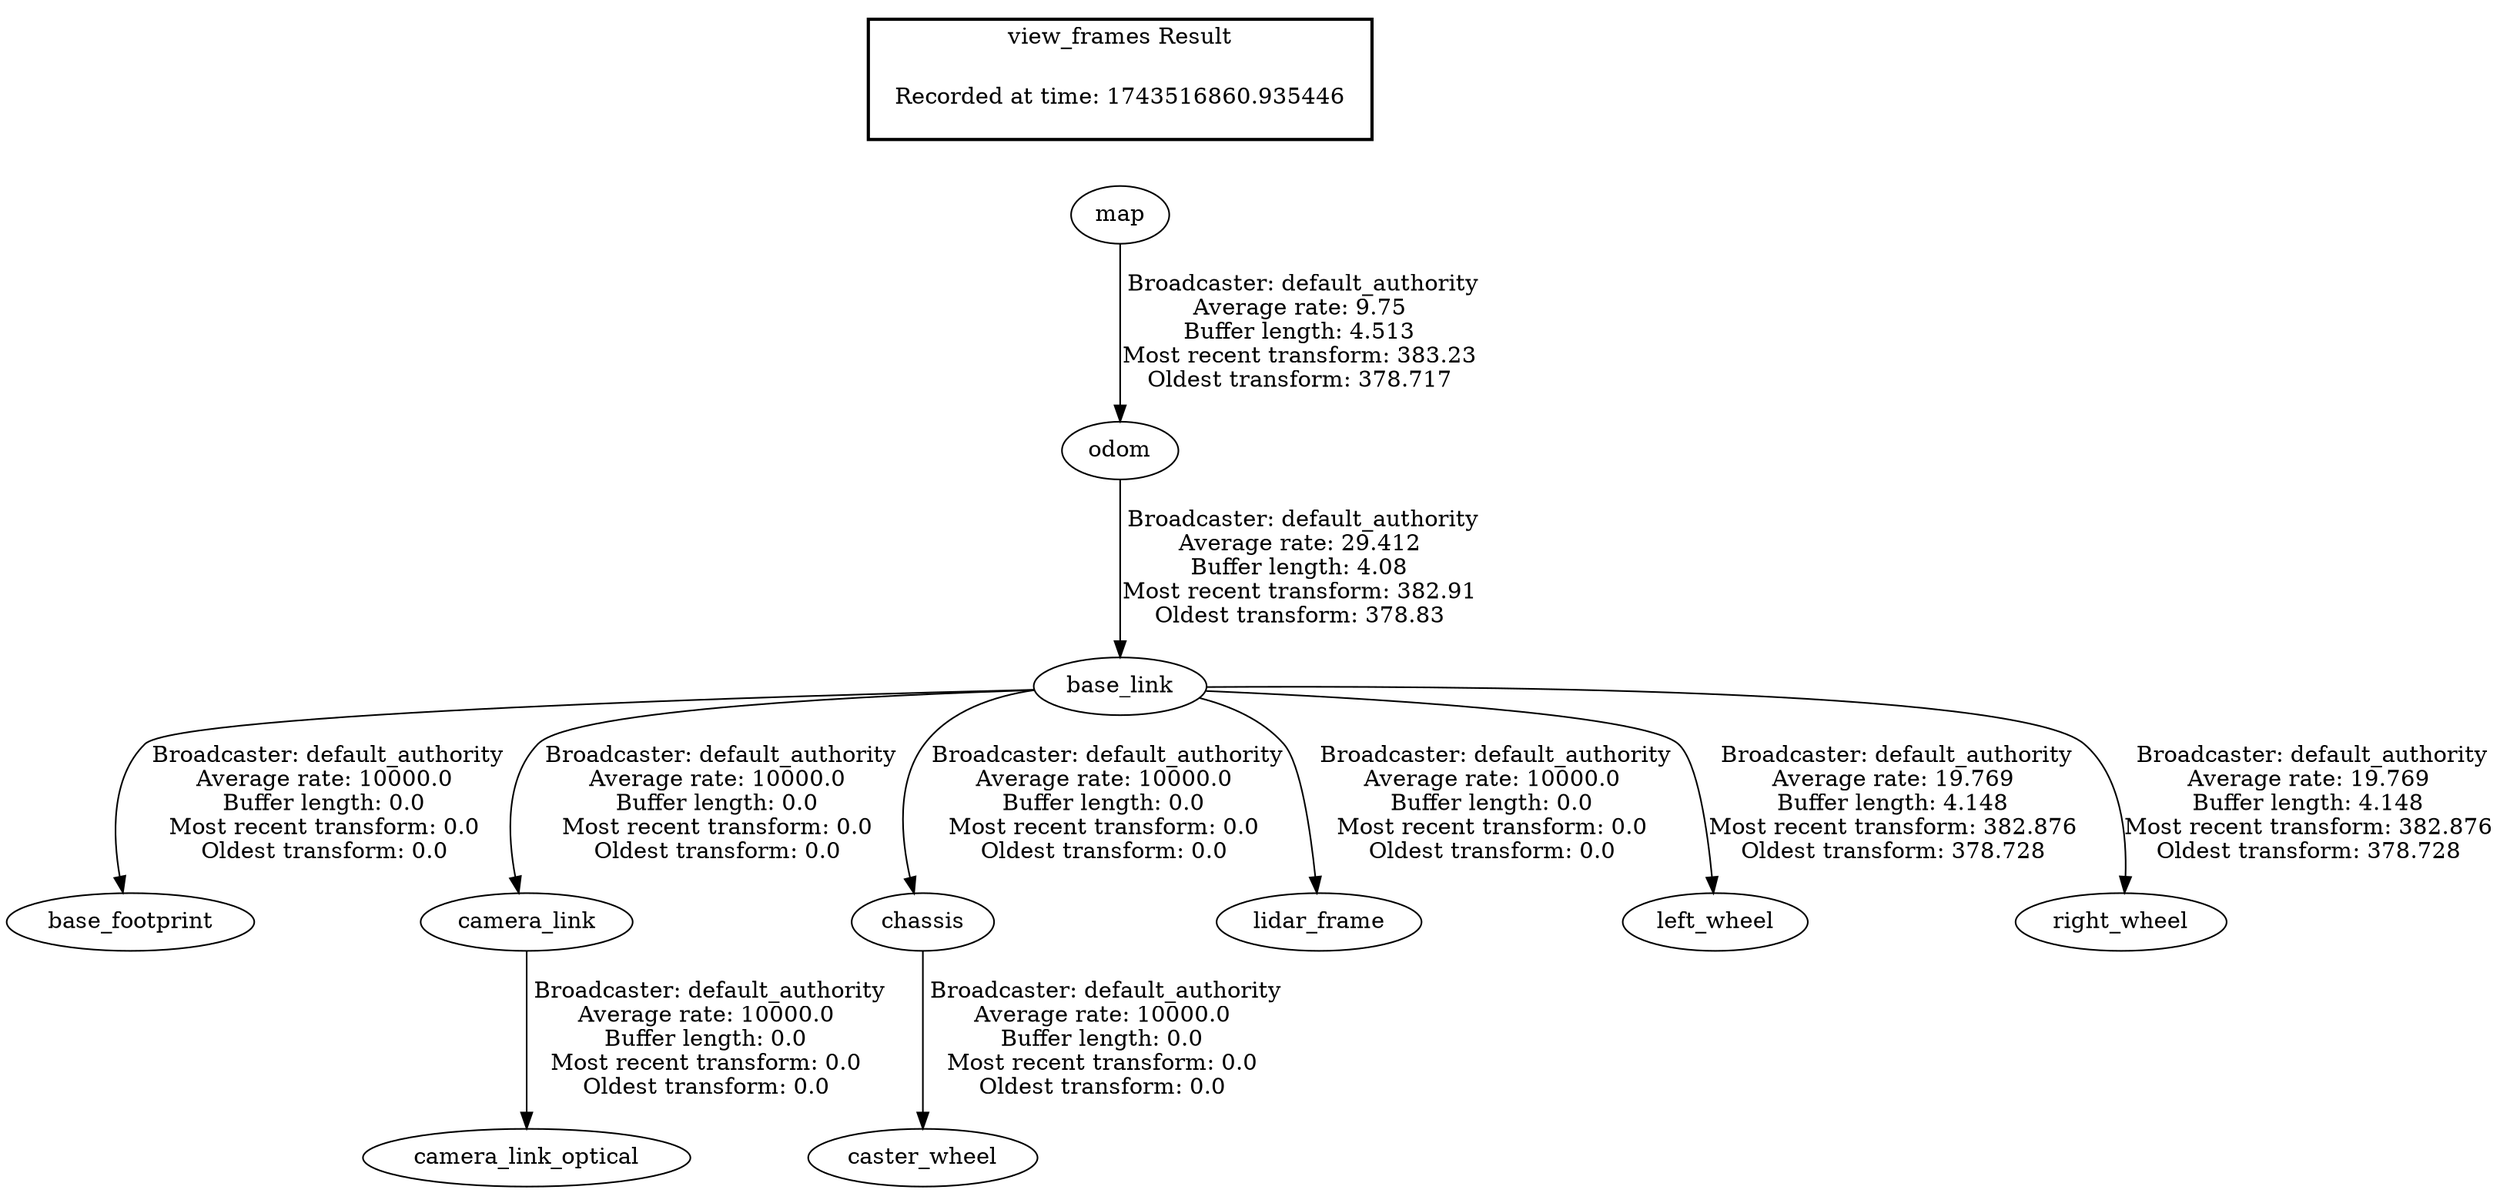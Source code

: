 digraph G {
"map" -> "odom"[label=" Broadcaster: default_authority\nAverage rate: 9.75\nBuffer length: 4.513\nMost recent transform: 383.23\nOldest transform: 378.717\n"];
"base_link" -> "base_footprint"[label=" Broadcaster: default_authority\nAverage rate: 10000.0\nBuffer length: 0.0\nMost recent transform: 0.0\nOldest transform: 0.0\n"];
"odom" -> "base_link"[label=" Broadcaster: default_authority\nAverage rate: 29.412\nBuffer length: 4.08\nMost recent transform: 382.91\nOldest transform: 378.83\n"];
"base_link" -> "camera_link"[label=" Broadcaster: default_authority\nAverage rate: 10000.0\nBuffer length: 0.0\nMost recent transform: 0.0\nOldest transform: 0.0\n"];
"camera_link" -> "camera_link_optical"[label=" Broadcaster: default_authority\nAverage rate: 10000.0\nBuffer length: 0.0\nMost recent transform: 0.0\nOldest transform: 0.0\n"];
"chassis" -> "caster_wheel"[label=" Broadcaster: default_authority\nAverage rate: 10000.0\nBuffer length: 0.0\nMost recent transform: 0.0\nOldest transform: 0.0\n"];
"base_link" -> "chassis"[label=" Broadcaster: default_authority\nAverage rate: 10000.0\nBuffer length: 0.0\nMost recent transform: 0.0\nOldest transform: 0.0\n"];
"base_link" -> "lidar_frame"[label=" Broadcaster: default_authority\nAverage rate: 10000.0\nBuffer length: 0.0\nMost recent transform: 0.0\nOldest transform: 0.0\n"];
"base_link" -> "left_wheel"[label=" Broadcaster: default_authority\nAverage rate: 19.769\nBuffer length: 4.148\nMost recent transform: 382.876\nOldest transform: 378.728\n"];
"base_link" -> "right_wheel"[label=" Broadcaster: default_authority\nAverage rate: 19.769\nBuffer length: 4.148\nMost recent transform: 382.876\nOldest transform: 378.728\n"];
edge [style=invis];
 subgraph cluster_legend { style=bold; color=black; label ="view_frames Result";
"Recorded at time: 1743516860.935446"[ shape=plaintext ] ;
}->"map";
}